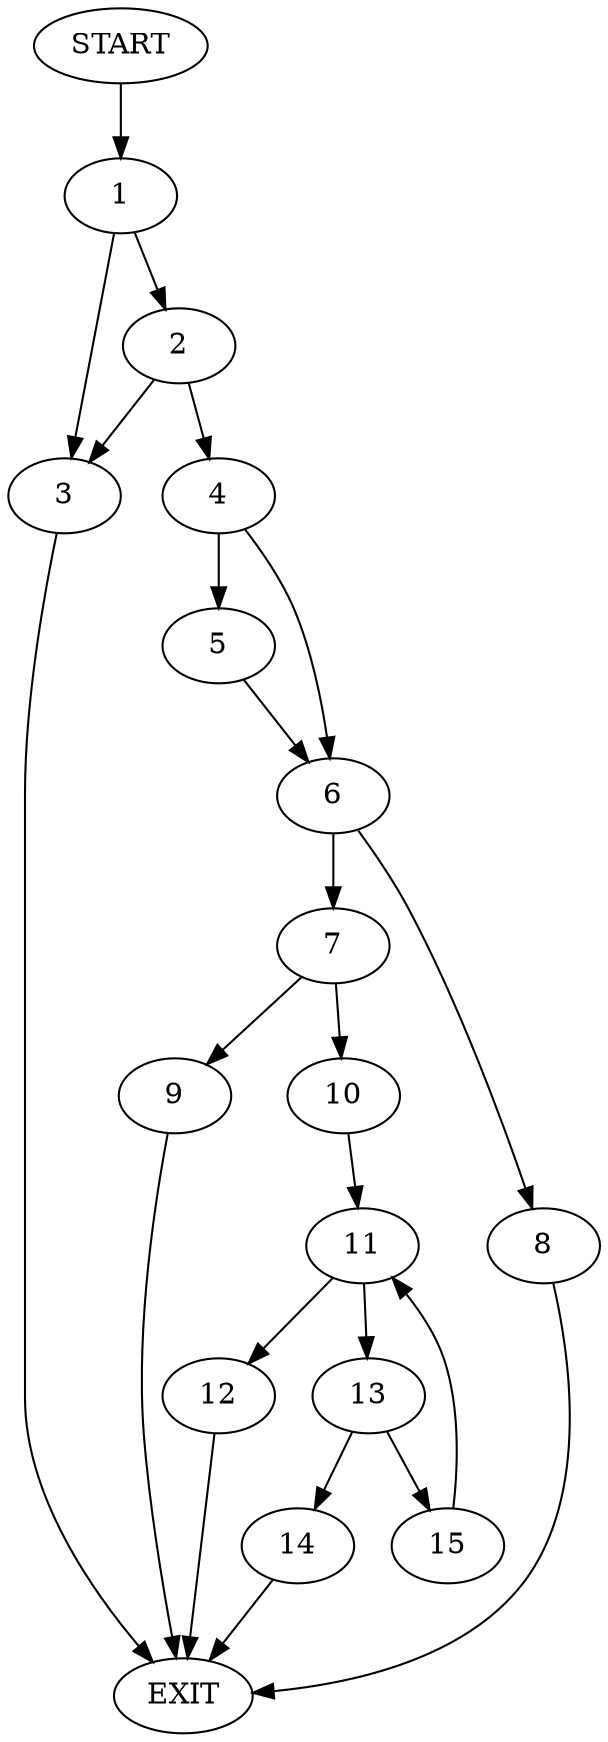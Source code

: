 digraph {
0 [label="START"]
16 [label="EXIT"]
0 -> 1
1 -> 2
1 -> 3
2 -> 3
2 -> 4
3 -> 16
4 -> 5
4 -> 6
6 -> 7
6 -> 8
5 -> 6
7 -> 9
7 -> 10
8 -> 16
10 -> 11
9 -> 16
11 -> 12
11 -> 13
13 -> 14
13 -> 15
12 -> 16
15 -> 11
14 -> 16
}
